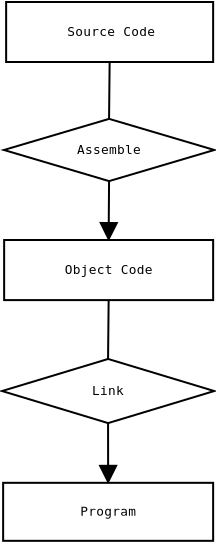 <?xml version="1.0"?>
<diagram xmlns:dia="http://www.lysator.liu.se/~alla/dia/">
  <diagramdata>
    <attribute name="background">
      <color val="#ffffff"/>
    </attribute>
    <attribute name="paper">
      <composite type="paper">
        <attribute name="name">
          <string>#A4#</string>
        </attribute>
        <attribute name="tmargin">
          <real val="2.82"/>
        </attribute>
        <attribute name="bmargin">
          <real val="2.82"/>
        </attribute>
        <attribute name="lmargin">
          <real val="2.82"/>
        </attribute>
        <attribute name="rmargin">
          <real val="2.82"/>
        </attribute>
        <attribute name="is_portrait">
          <boolean val="true"/>
        </attribute>
        <attribute name="scaling">
          <real val="1"/>
        </attribute>
        <attribute name="fitto">
          <boolean val="false"/>
        </attribute>
      </composite>
    </attribute>
    <attribute name="grid">
      <composite type="grid">
        <attribute name="width_x">
          <real val="1"/>
        </attribute>
        <attribute name="width_y">
          <real val="1"/>
        </attribute>
        <attribute name="visible_x">
          <int val="1"/>
        </attribute>
        <attribute name="visible_y">
          <int val="1"/>
        </attribute>
      </composite>
    </attribute>
    <attribute name="guides">
      <composite type="guides">
        <attribute name="hguides"/>
        <attribute name="vguides"/>
      </composite>
    </attribute>
  </diagramdata>
  <layer name="Background" visible="true">
    <object type="Flowchart - Box" version="0" id="O0">
      <attribute name="obj_pos">
        <point val="4.85,0.05"/>
      </attribute>
      <attribute name="obj_bb">
        <rectangle val="4.8,4.163e-17;15.25,3.1"/>
      </attribute>
      <attribute name="elem_corner">
        <point val="4.85,0.05"/>
      </attribute>
      <attribute name="elem_width">
        <real val="10.35"/>
      </attribute>
      <attribute name="elem_height">
        <real val="3"/>
      </attribute>
      <attribute name="show_background">
        <boolean val="true"/>
      </attribute>
      <attribute name="padding">
        <real val="0.5"/>
      </attribute>
      <attribute name="text">
        <composite type="text">
          <attribute name="string">
            <string>#Source Code#</string>
          </attribute>
          <attribute name="font">
            <font name="Courier"/>
          </attribute>
          <attribute name="height">
            <real val="0.8"/>
          </attribute>
          <attribute name="pos">
            <point val="10.025,1.745"/>
          </attribute>
          <attribute name="color">
            <color val="#000000"/>
          </attribute>
          <attribute name="alignment">
            <enum val="1"/>
          </attribute>
        </composite>
      </attribute>
    </object>
    <object type="Flowchart - Diamond" version="0" id="O1">
      <attribute name="obj_pos">
        <point val="4.736,5.893"/>
      </attribute>
      <attribute name="obj_bb">
        <rectangle val="4.686,5.843;15.307,9.055"/>
      </attribute>
      <attribute name="elem_corner">
        <point val="4.736,5.893"/>
      </attribute>
      <attribute name="elem_width">
        <real val="10.52"/>
      </attribute>
      <attribute name="elem_height">
        <real val="3.112"/>
      </attribute>
      <attribute name="show_background">
        <boolean val="true"/>
      </attribute>
      <attribute name="padding">
        <real val="0.354"/>
      </attribute>
      <attribute name="text">
        <composite type="text">
          <attribute name="string">
            <string>#Assemble#</string>
          </attribute>
          <attribute name="font">
            <font name="Courier"/>
          </attribute>
          <attribute name="height">
            <real val="0.8"/>
          </attribute>
          <attribute name="pos">
            <point val="9.996,7.644"/>
          </attribute>
          <attribute name="color">
            <color val="#000000"/>
          </attribute>
          <attribute name="alignment">
            <enum val="1"/>
          </attribute>
        </composite>
      </attribute>
    </object>
    <object type="Flowchart - Box" version="0" id="O2">
      <attribute name="obj_pos">
        <point val="4.75,11.95"/>
      </attribute>
      <attribute name="obj_bb">
        <rectangle val="4.7,11.9;15.25,15.005"/>
      </attribute>
      <attribute name="elem_corner">
        <point val="4.75,11.95"/>
      </attribute>
      <attribute name="elem_width">
        <real val="10.45"/>
      </attribute>
      <attribute name="elem_height">
        <real val="3.005"/>
      </attribute>
      <attribute name="show_background">
        <boolean val="true"/>
      </attribute>
      <attribute name="padding">
        <real val="0.5"/>
      </attribute>
      <attribute name="text">
        <composite type="text">
          <attribute name="string">
            <string>#Object Code#</string>
          </attribute>
          <attribute name="font">
            <font name="Courier"/>
          </attribute>
          <attribute name="height">
            <real val="0.8"/>
          </attribute>
          <attribute name="pos">
            <point val="9.975,13.647"/>
          </attribute>
          <attribute name="color">
            <color val="#000000"/>
          </attribute>
          <attribute name="alignment">
            <enum val="1"/>
          </attribute>
        </composite>
      </attribute>
    </object>
    <object type="Flowchart - Diamond" version="0" id="O3">
      <attribute name="obj_pos">
        <point val="4.643,17.898"/>
      </attribute>
      <attribute name="obj_bb">
        <rectangle val="4.593,17.848;15.3,21.155"/>
      </attribute>
      <attribute name="elem_corner">
        <point val="4.643,17.898"/>
      </attribute>
      <attribute name="elem_width">
        <real val="10.607"/>
      </attribute>
      <attribute name="elem_height">
        <real val="3.207"/>
      </attribute>
      <attribute name="show_background">
        <boolean val="true"/>
      </attribute>
      <attribute name="padding">
        <real val="0.354"/>
      </attribute>
      <attribute name="text">
        <composite type="text">
          <attribute name="string">
            <string>#Link#</string>
          </attribute>
          <attribute name="font">
            <font name="Courier"/>
          </attribute>
          <attribute name="height">
            <real val="0.8"/>
          </attribute>
          <attribute name="pos">
            <point val="9.946,19.696"/>
          </attribute>
          <attribute name="color">
            <color val="#000000"/>
          </attribute>
          <attribute name="alignment">
            <enum val="1"/>
          </attribute>
        </composite>
      </attribute>
    </object>
    <object type="Flowchart - Box" version="0" id="O4">
      <attribute name="obj_pos">
        <point val="4.7,24.091"/>
      </attribute>
      <attribute name="obj_bb">
        <rectangle val="4.65,24.041;15.25,27.041"/>
      </attribute>
      <attribute name="elem_corner">
        <point val="4.7,24.091"/>
      </attribute>
      <attribute name="elem_width">
        <real val="10.5"/>
      </attribute>
      <attribute name="elem_height">
        <real val="2.9"/>
      </attribute>
      <attribute name="show_background">
        <boolean val="true"/>
      </attribute>
      <attribute name="padding">
        <real val="0.5"/>
      </attribute>
      <attribute name="text">
        <composite type="text">
          <attribute name="string">
            <string>#Program#</string>
          </attribute>
          <attribute name="font">
            <font name="Courier"/>
          </attribute>
          <attribute name="height">
            <real val="0.8"/>
          </attribute>
          <attribute name="pos">
            <point val="9.95,25.736"/>
          </attribute>
          <attribute name="color">
            <color val="#000000"/>
          </attribute>
          <attribute name="alignment">
            <enum val="1"/>
          </attribute>
        </composite>
      </attribute>
    </object>
    <object type="Standard - Line" version="0" id="O5">
      <attribute name="obj_pos">
        <point val="10.025,3.05"/>
      </attribute>
      <attribute name="obj_bb">
        <rectangle val="9.946,3;10.075,5.943"/>
      </attribute>
      <attribute name="conn_endpoints">
        <point val="10.025,3.05"/>
        <point val="9.996,5.893"/>
      </attribute>
      <attribute name="numcp">
        <int val="1"/>
      </attribute>
      <attribute name="line_width">
        <real val="0.1"/>
      </attribute>
      <connections>
        <connection handle="0" to="O0" connection="13"/>
        <connection handle="1" to="O1" connection="0"/>
      </connections>
    </object>
    <object type="Standard - Line" version="0" id="O6">
      <attribute name="obj_pos">
        <point val="9.996,9.005"/>
      </attribute>
      <attribute name="obj_bb">
        <rectangle val="9.125,8.155;10.846,12.8"/>
      </attribute>
      <attribute name="conn_endpoints">
        <point val="9.996,9.005"/>
        <point val="9.975,11.95"/>
      </attribute>
      <attribute name="numcp">
        <int val="1"/>
      </attribute>
      <attribute name="line_width">
        <real val="0.1"/>
      </attribute>
      <attribute name="end_arrow">
        <enum val="3"/>
      </attribute>
      <attribute name="end_arrow_length">
        <real val="0.8"/>
      </attribute>
      <attribute name="end_arrow_width">
        <real val="0.8"/>
      </attribute>
      <connections>
        <connection handle="0" to="O1" connection="8"/>
        <connection handle="1" to="O2" connection="2"/>
      </connections>
    </object>
    <object type="Standard - Line" version="0" id="O7">
      <attribute name="obj_pos">
        <point val="9.975,14.955"/>
      </attribute>
      <attribute name="obj_bb">
        <rectangle val="9.896,14.905;10.025,17.948"/>
      </attribute>
      <attribute name="conn_endpoints">
        <point val="9.975,14.955"/>
        <point val="9.946,17.898"/>
      </attribute>
      <attribute name="numcp">
        <int val="1"/>
      </attribute>
      <attribute name="line_width">
        <real val="0.1"/>
      </attribute>
      <connections>
        <connection handle="0" to="O2" connection="13"/>
        <connection handle="1" to="O3" connection="0"/>
      </connections>
    </object>
    <object type="Standard - Line" version="0" id="O8">
      <attribute name="obj_pos">
        <point val="9.946,21.105"/>
      </attribute>
      <attribute name="obj_bb">
        <rectangle val="9.096,20.255;10.8,24.941"/>
      </attribute>
      <attribute name="conn_endpoints">
        <point val="9.946,21.105"/>
        <point val="9.95,24.091"/>
      </attribute>
      <attribute name="numcp">
        <int val="1"/>
      </attribute>
      <attribute name="line_width">
        <real val="0.1"/>
      </attribute>
      <attribute name="end_arrow">
        <enum val="3"/>
      </attribute>
      <attribute name="end_arrow_length">
        <real val="0.8"/>
      </attribute>
      <attribute name="end_arrow_width">
        <real val="0.8"/>
      </attribute>
      <connections>
        <connection handle="0" to="O3" connection="8"/>
        <connection handle="1" to="O4" connection="2"/>
      </connections>
    </object>
  </layer>
</diagram>
